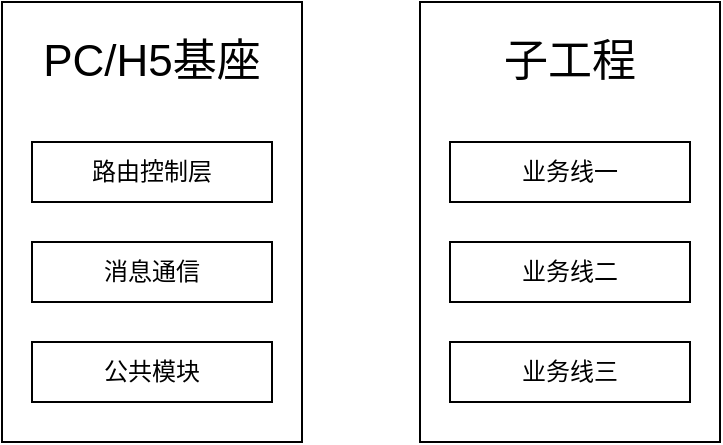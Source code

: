 <mxfile version="14.4.6" type="github">
  <diagram id="C5RBs43oDa-KdzZeNtuy" name="Page-1">
    <mxGraphModel dx="1422" dy="774" grid="1" gridSize="10" guides="1" tooltips="1" connect="1" arrows="1" fold="1" page="1" pageScale="1" pageWidth="827" pageHeight="1169" math="0" shadow="0">
      <root>
        <mxCell id="WIyWlLk6GJQsqaUBKTNV-0" />
        <mxCell id="WIyWlLk6GJQsqaUBKTNV-1" parent="WIyWlLk6GJQsqaUBKTNV-0" />
        <mxCell id="S8IJ7X9xYJI7sZIlLd-R-2" value="" style="rounded=0;whiteSpace=wrap;html=1;" vertex="1" parent="WIyWlLk6GJQsqaUBKTNV-1">
          <mxGeometry x="260" y="290" width="150" height="220" as="geometry" />
        </mxCell>
        <mxCell id="S8IJ7X9xYJI7sZIlLd-R-3" value="路由控制层" style="rounded=0;whiteSpace=wrap;html=1;" vertex="1" parent="WIyWlLk6GJQsqaUBKTNV-1">
          <mxGeometry x="275" y="360" width="120" height="30" as="geometry" />
        </mxCell>
        <mxCell id="S8IJ7X9xYJI7sZIlLd-R-4" value="消息通信" style="rounded=0;whiteSpace=wrap;html=1;" vertex="1" parent="WIyWlLk6GJQsqaUBKTNV-1">
          <mxGeometry x="275" y="410" width="120" height="30" as="geometry" />
        </mxCell>
        <mxCell id="S8IJ7X9xYJI7sZIlLd-R-5" value="公共模块" style="rounded=0;whiteSpace=wrap;html=1;" vertex="1" parent="WIyWlLk6GJQsqaUBKTNV-1">
          <mxGeometry x="275" y="460" width="120" height="30" as="geometry" />
        </mxCell>
        <mxCell id="S8IJ7X9xYJI7sZIlLd-R-7" value="PC/H5基座" style="text;html=1;strokeColor=none;fillColor=none;align=center;verticalAlign=middle;whiteSpace=wrap;rounded=0;fontSize=22;" vertex="1" parent="WIyWlLk6GJQsqaUBKTNV-1">
          <mxGeometry x="270" y="310" width="130" height="20" as="geometry" />
        </mxCell>
        <mxCell id="S8IJ7X9xYJI7sZIlLd-R-13" value="" style="rounded=0;whiteSpace=wrap;html=1;" vertex="1" parent="WIyWlLk6GJQsqaUBKTNV-1">
          <mxGeometry x="469" y="290" width="150" height="220" as="geometry" />
        </mxCell>
        <mxCell id="S8IJ7X9xYJI7sZIlLd-R-14" value="业务线一" style="rounded=0;whiteSpace=wrap;html=1;" vertex="1" parent="WIyWlLk6GJQsqaUBKTNV-1">
          <mxGeometry x="484" y="360" width="120" height="30" as="geometry" />
        </mxCell>
        <mxCell id="S8IJ7X9xYJI7sZIlLd-R-15" value="业务线二" style="rounded=0;whiteSpace=wrap;html=1;" vertex="1" parent="WIyWlLk6GJQsqaUBKTNV-1">
          <mxGeometry x="484" y="410" width="120" height="30" as="geometry" />
        </mxCell>
        <mxCell id="S8IJ7X9xYJI7sZIlLd-R-16" value="业务线三" style="rounded=0;whiteSpace=wrap;html=1;" vertex="1" parent="WIyWlLk6GJQsqaUBKTNV-1">
          <mxGeometry x="484" y="460" width="120" height="30" as="geometry" />
        </mxCell>
        <mxCell id="S8IJ7X9xYJI7sZIlLd-R-17" value="子工程" style="text;html=1;strokeColor=none;fillColor=none;align=center;verticalAlign=middle;whiteSpace=wrap;rounded=0;fontSize=22;" vertex="1" parent="WIyWlLk6GJQsqaUBKTNV-1">
          <mxGeometry x="479" y="310" width="130" height="20" as="geometry" />
        </mxCell>
      </root>
    </mxGraphModel>
  </diagram>
</mxfile>
